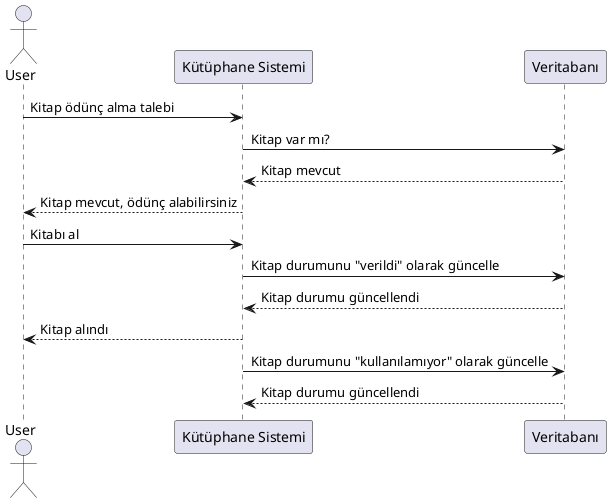 @startuml

actor User
participant "Kütüphane Sistemi" as LibrarySystem
participant "Veritabanı" as Database

User -> LibrarySystem: Kitap ödünç alma talebi
LibrarySystem -> Database: Kitap var mı?
Database --> LibrarySystem: Kitap mevcut
LibrarySystem --> User: Kitap mevcut, ödünç alabilirsiniz
User -> LibrarySystem: Kitabı al
LibrarySystem -> Database: Kitap durumunu "verildi" olarak güncelle
Database --> LibrarySystem: Kitap durumu güncellendi
LibrarySystem --> User: Kitap alındı
LibrarySystem -> Database: Kitap durumunu "kullanılamıyor" olarak güncelle
Database --> LibrarySystem: Kitap durumu güncellendi

@enduml